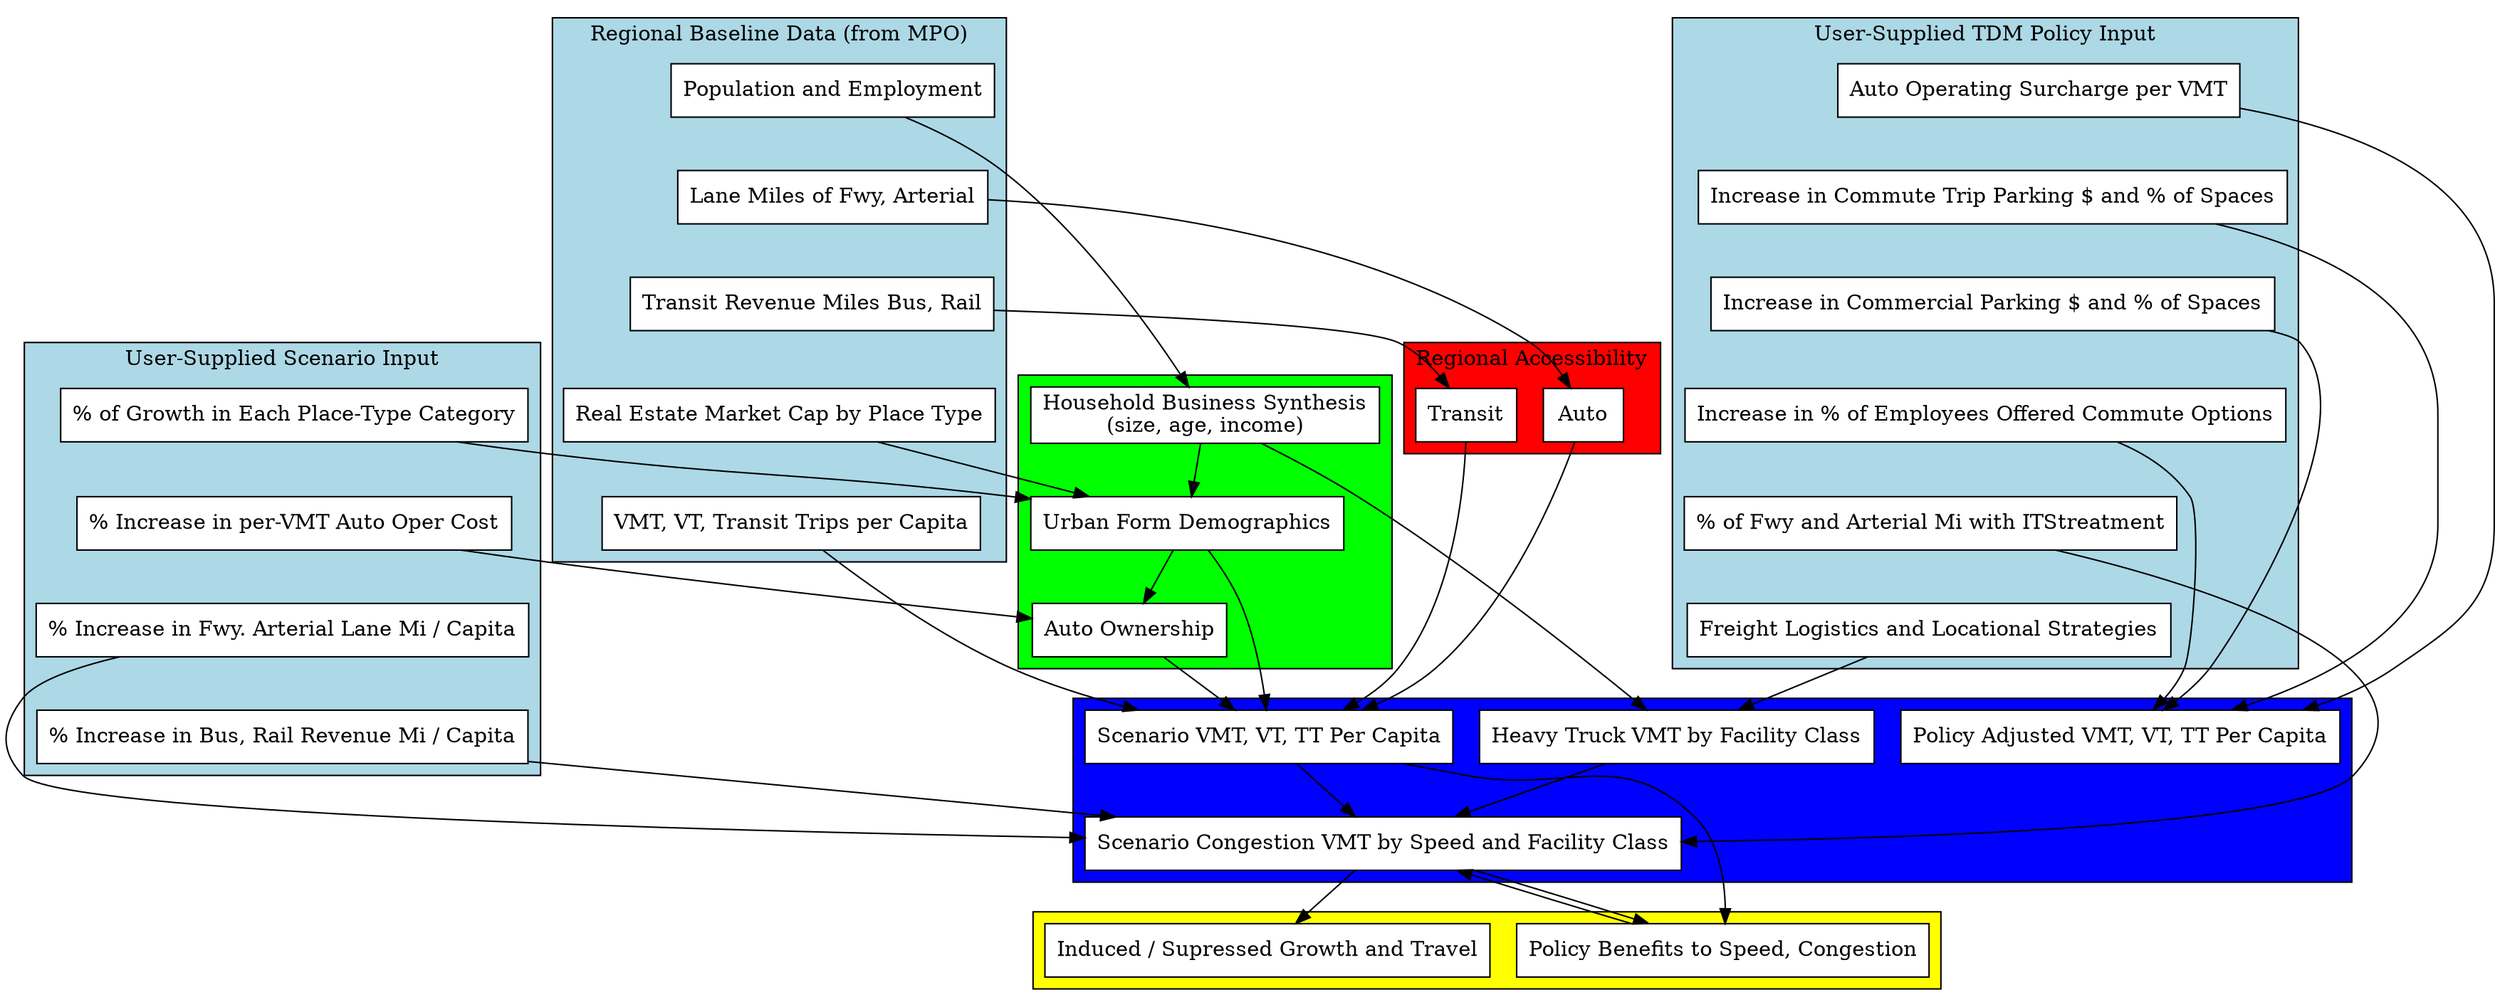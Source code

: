 digraph G {
  node [style=filled, shape=box, fillcolor=white];

  subgraph cluster1 {
    label="Regional Baseline Data (from MPO)";
    style=filled;
    fillcolor=lightblue;
    pop_emp [label="Population and Employment"];
    lane_mi_fwy_art [label="Lane Miles of Fwy, Arterial"];
    trans_rev [label="Transit Revenue Miles Bus, Rail"];
    real_estate_mkt_cap_by_place_type [label="Real Estate Market Cap by Place Type"];
    vmt_vt_tran_trips_per_capita [label="VMT, VT, Transit Trips per Capita"];

    //HACK: make vertically aligned
    pop_emp -> lane_mi_fwy_art -> trans_rev -> real_estate_mkt_cap_by_place_type -> vmt_vt_tran_trips_per_capita
    [style=invis, len=0];
  }

  subgraph cluster2 {
    label="User-Supplied Scenario Input";
    style=filled;
    fillcolor=lightblue;
    growth_place_type [label="% of Growth in Each Place-Type Category"];
    per_vmt_auto_oper_cost [label="% Increase in per-VMT Auto Oper Cost"];
    fwy_art_lane_mi_per_capita [label="% Increase in Fwy. Arterial Lane Mi / Capita"];
    bus_rail_rev_mi_per_capita [label="% Increase in Bus, Rail Revenue Mi / Capita"];

    //HACK: make vertically aligned
    growth_place_type -> per_vmt_auto_oper_cost -> fwy_art_lane_mi_per_capita -> bus_rail_rev_mi_per_capita
    [style=invis];
  }

  subgraph cluster3 {
    label="User-Supplied TDM Policy Input";
    style=filled;
    fillcolor=lightblue;
    auto_op_surchg_per_vmt [label="Auto Operating Surcharge per VMT"];
    inc_commute_trip_parking [label="Increase in Commute Trip Parking $ and % of Spaces"];
    inc_commercial_parking [label="Increase in Commercial Parking $ and % of Spaces"];
    inc_perc_of_commute_option_offers [label="Increase in % of Employees Offered Commute Options"];
    perc_fwy_arterial_mi_with_itstreatment [label="% of Fwy and Arterial Mi with ITStreatment"];
    frght_log_and_loc_strategies [label="Freight Logistics and Locational Strategies"];

    //HACK: make vertically aligned
    auto_op_surchg_per_vmt -> inc_commute_trip_parking -> inc_commercial_parking -> 
	inc_perc_of_commute_option_offers -> perc_fwy_arterial_mi_with_itstreatment -> 
        frght_log_and_loc_strategies [style=invis];
  }

  subgraph cluster4 {
    style=filled;
    fillcolor=green;
    household_bus_syn [label="Household Business Synthesis\n(size, age, income)"];
    urban_form_dem [label="Urban Form Demographics"];
    auto_ownership [label="Auto Ownership"];
  }

  subgraph cluster5 {
    style=filled;
    fillcolor=blue;
    scen_vmt_vt_tt_per_capita [label="Scenario VMT, VT, TT Per Capita"];
    scen_congest_vmt_spd_fac_class [label="Scenario Congestion VMT by Speed and Facility Class"];
    policy_adj_vmt_vt_TT_per_capita [label="Policy Adjusted VMT, VT, TT Per Capita"];
    heav_truck_vmt_fac_class [label="Heavy Truck VMT by Facility Class"];
  }

  subgraph cluster6 {
    style=filled;
    fillcolor=yellow;
    ind_sup_grwth_travel [label="Induced / Supressed Growth and Travel"];
    policy_benefit_to_speed_congest [label="Policy Benefits to Speed, Congestion"];
  }
  
  subgraph cluster7 {
    label="Regional Accessibility";
    style=filled;
    fillcolor=red;
    reg_auto_access [label="Auto"];
    reg_tran_access [label="Transit"];
  }

  pop_emp -> household_bus_syn;
  lane_mi_fwy_art -> reg_auto_access;
  trans_rev -> reg_tran_access;
  real_estate_mkt_cap_by_place_type -> urban_form_dem;
  vmt_vt_tran_trips_per_capita -> scen_vmt_vt_tt_per_capita;

  growth_place_type -> urban_form_dem;
  per_vmt_auto_oper_cost -> auto_ownership;
  fwy_art_lane_mi_per_capita -> scen_congest_vmt_spd_fac_class;
  bus_rail_rev_mi_per_capita -> scen_congest_vmt_spd_fac_class;

  auto_op_surchg_per_vmt -> policy_adj_vmt_vt_TT_per_capita;
  inc_commute_trip_parking -> policy_adj_vmt_vt_TT_per_capita;
  inc_commercial_parking-> policy_adj_vmt_vt_TT_per_capita;
  inc_perc_of_commute_option_offers-> policy_adj_vmt_vt_TT_per_capita;

  perc_fwy_arterial_mi_with_itstreatment-> scen_congest_vmt_spd_fac_class;
  frght_log_and_loc_strategies-> heav_truck_vmt_fac_class;

  household_bus_syn -> urban_form_dem;
  household_bus_syn -> heav_truck_vmt_fac_class;
  urban_form_dem -> scen_vmt_vt_tt_per_capita;
  urban_form_dem -> auto_ownership;
  auto_ownership -> scen_vmt_vt_tt_per_capita;
  reg_auto_access -> scen_vmt_vt_tt_per_capita;
  reg_tran_access -> scen_vmt_vt_tt_per_capita;
  scen_vmt_vt_tt_per_capita -> scen_congest_vmt_spd_fac_class;
  heav_truck_vmt_fac_class -> scen_congest_vmt_spd_fac_class;
  scen_congest_vmt_spd_fac_class -> policy_benefit_to_speed_congest;
  scen_vmt_vt_tt_per_capita -> policy_benefit_to_speed_congest;
  policy_benefit_to_speed_congest -> scen_congest_vmt_spd_fac_class;
  scen_congest_vmt_spd_fac_class ->  ind_sup_grwth_travel [arrowtail=tee];
}
